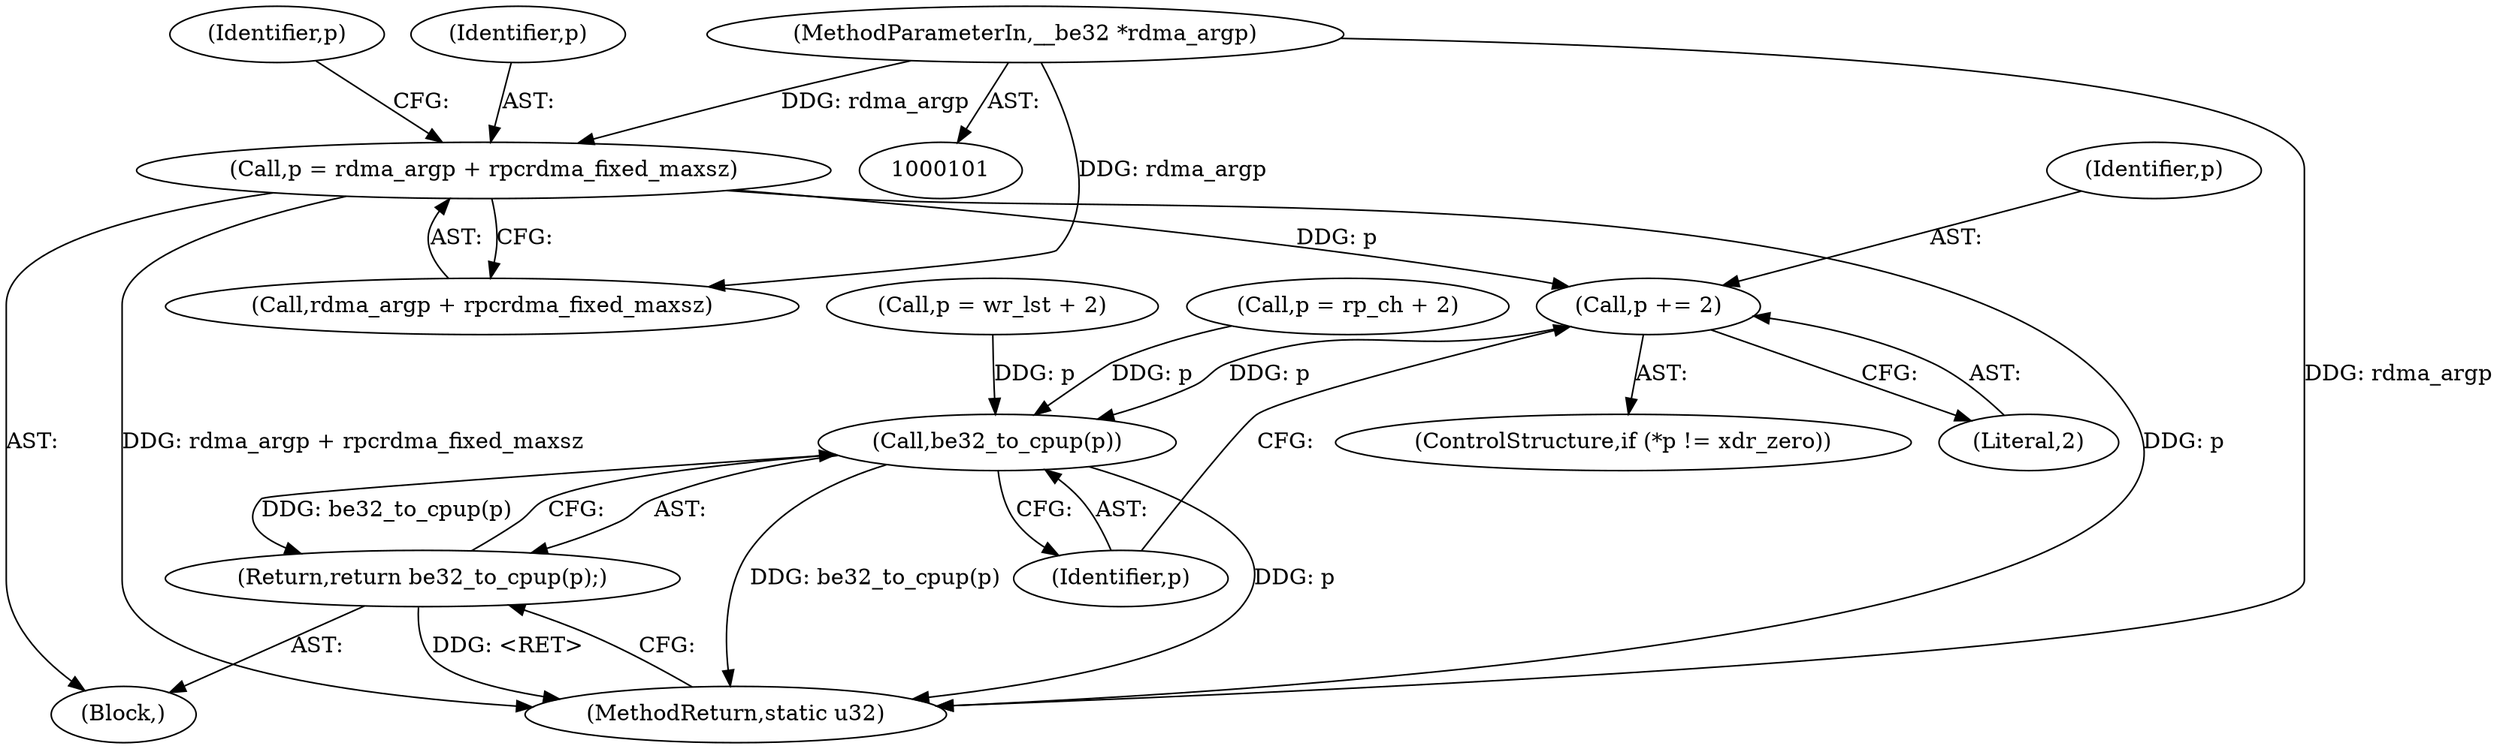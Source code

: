 digraph "0_linux_c70422f760c120480fee4de6c38804c72aa26bc1_36@integer" {
"1000107" [label="(Call,p = rdma_argp + rpcrdma_fixed_maxsz)"];
"1000102" [label="(MethodParameterIn,__be32 *rdma_argp)"];
"1000117" [label="(Call,p += 2)"];
"1000150" [label="(Call,be32_to_cpup(p))"];
"1000149" [label="(Return,return be32_to_cpup(p);)"];
"1000119" [label="(Literal,2)"];
"1000112" [label="(ControlStructure,if (*p != xdr_zero))"];
"1000150" [label="(Call,be32_to_cpup(p))"];
"1000152" [label="(MethodReturn,static u32)"];
"1000149" [label="(Return,return be32_to_cpup(p);)"];
"1000141" [label="(Call,p = rp_ch + 2)"];
"1000151" [label="(Identifier,p)"];
"1000128" [label="(Call,p = wr_lst + 2)"];
"1000105" [label="(Block,)"];
"1000109" [label="(Call,rdma_argp + rpcrdma_fixed_maxsz)"];
"1000115" [label="(Identifier,p)"];
"1000118" [label="(Identifier,p)"];
"1000117" [label="(Call,p += 2)"];
"1000108" [label="(Identifier,p)"];
"1000102" [label="(MethodParameterIn,__be32 *rdma_argp)"];
"1000107" [label="(Call,p = rdma_argp + rpcrdma_fixed_maxsz)"];
"1000107" -> "1000105"  [label="AST: "];
"1000107" -> "1000109"  [label="CFG: "];
"1000108" -> "1000107"  [label="AST: "];
"1000109" -> "1000107"  [label="AST: "];
"1000115" -> "1000107"  [label="CFG: "];
"1000107" -> "1000152"  [label="DDG: p"];
"1000107" -> "1000152"  [label="DDG: rdma_argp + rpcrdma_fixed_maxsz"];
"1000102" -> "1000107"  [label="DDG: rdma_argp"];
"1000107" -> "1000117"  [label="DDG: p"];
"1000102" -> "1000101"  [label="AST: "];
"1000102" -> "1000152"  [label="DDG: rdma_argp"];
"1000102" -> "1000109"  [label="DDG: rdma_argp"];
"1000117" -> "1000112"  [label="AST: "];
"1000117" -> "1000119"  [label="CFG: "];
"1000118" -> "1000117"  [label="AST: "];
"1000119" -> "1000117"  [label="AST: "];
"1000151" -> "1000117"  [label="CFG: "];
"1000117" -> "1000150"  [label="DDG: p"];
"1000150" -> "1000149"  [label="AST: "];
"1000150" -> "1000151"  [label="CFG: "];
"1000151" -> "1000150"  [label="AST: "];
"1000149" -> "1000150"  [label="CFG: "];
"1000150" -> "1000152"  [label="DDG: be32_to_cpup(p)"];
"1000150" -> "1000152"  [label="DDG: p"];
"1000150" -> "1000149"  [label="DDG: be32_to_cpup(p)"];
"1000141" -> "1000150"  [label="DDG: p"];
"1000128" -> "1000150"  [label="DDG: p"];
"1000149" -> "1000105"  [label="AST: "];
"1000152" -> "1000149"  [label="CFG: "];
"1000149" -> "1000152"  [label="DDG: <RET>"];
}
